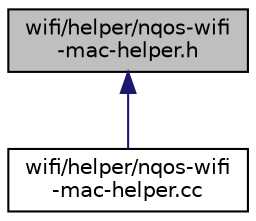 digraph "wifi/helper/nqos-wifi-mac-helper.h"
{
  edge [fontname="Helvetica",fontsize="10",labelfontname="Helvetica",labelfontsize="10"];
  node [fontname="Helvetica",fontsize="10",shape=record];
  Node1 [label="wifi/helper/nqos-wifi\l-mac-helper.h",height=0.2,width=0.4,color="black", fillcolor="grey75", style="filled", fontcolor="black"];
  Node1 -> Node2 [dir="back",color="midnightblue",fontsize="10",style="solid"];
  Node2 [label="wifi/helper/nqos-wifi\l-mac-helper.cc",height=0.2,width=0.4,color="black", fillcolor="white", style="filled",URL="$d9/db0/nqos-wifi-mac-helper_8cc.html"];
}
